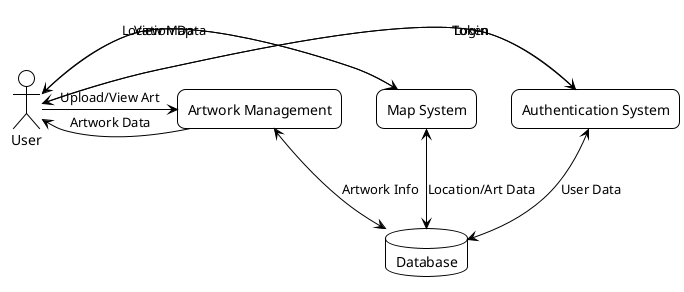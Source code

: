 @startuml Level 1 - Main Processes
!theme plain
skinparam roundCorner 15
skinparam backgroundColor transparent

actor User
rectangle "Authentication System" as Auth
rectangle "Map System" as Map
rectangle "Artwork Management" as Art
database "Database" as DB

User -right-> Auth : Login
Auth -left-> User : Token
User -right-> Map : View Map
Map -left-> User : Location Data
User -right-> Art : Upload/View Art
Art -left-> User : Artwork Data

Auth <--> DB : User Data
Map <--> DB : Location/Art Data
Art <--> DB : Artwork Info

@enduml
